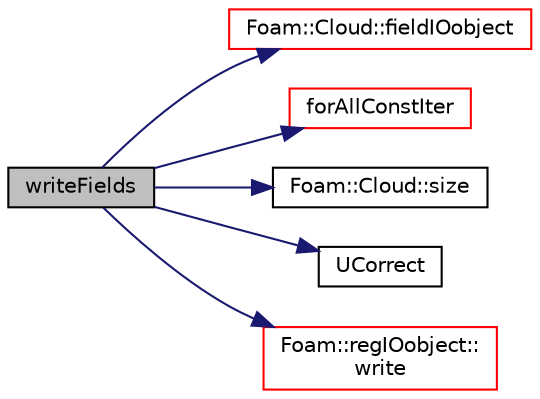 digraph "writeFields"
{
  bgcolor="transparent";
  edge [fontname="Helvetica",fontsize="10",labelfontname="Helvetica",labelfontsize="10"];
  node [fontname="Helvetica",fontsize="10",shape=record];
  rankdir="LR";
  Node1 [label="writeFields",height=0.2,width=0.4,color="black", fillcolor="grey75", style="filled", fontcolor="black"];
  Node1 -> Node2 [color="midnightblue",fontsize="10",style="solid",fontname="Helvetica"];
  Node2 [label="Foam::Cloud::fieldIOobject",height=0.2,width=0.4,color="red",URL="$a00277.html#aeff14efb16617f98e54d9c0c0ac06a37",tooltip="Helper to construct IOobject for field and current time. "];
  Node1 -> Node3 [color="midnightblue",fontsize="10",style="solid",fontname="Helvetica"];
  Node3 [label="forAllConstIter",height=0.2,width=0.4,color="red",URL="$a03097.html#ae21e2836509b0fa7f7cedf6493b11b09"];
  Node1 -> Node4 [color="midnightblue",fontsize="10",style="solid",fontname="Helvetica"];
  Node4 [label="Foam::Cloud::size",height=0.2,width=0.4,color="black",URL="$a00277.html#a65cea301e2d6033c43932d12d91c792f"];
  Node1 -> Node5 [color="midnightblue",fontsize="10",style="solid",fontname="Helvetica"];
  Node5 [label="UCorrect",height=0.2,width=0.4,color="black",URL="$a01580.html#acd5a412303f9bb7739a0e9d55c1a3cb4",tooltip="Return const access to correction velocity. "];
  Node1 -> Node6 [color="midnightblue",fontsize="10",style="solid",fontname="Helvetica"];
  Node6 [label="Foam::regIOobject::\lwrite",height=0.2,width=0.4,color="red",URL="$a02207.html#a6e5faa425b059eeb55cd904755791076",tooltip="Write using setting from DB. "];
}
